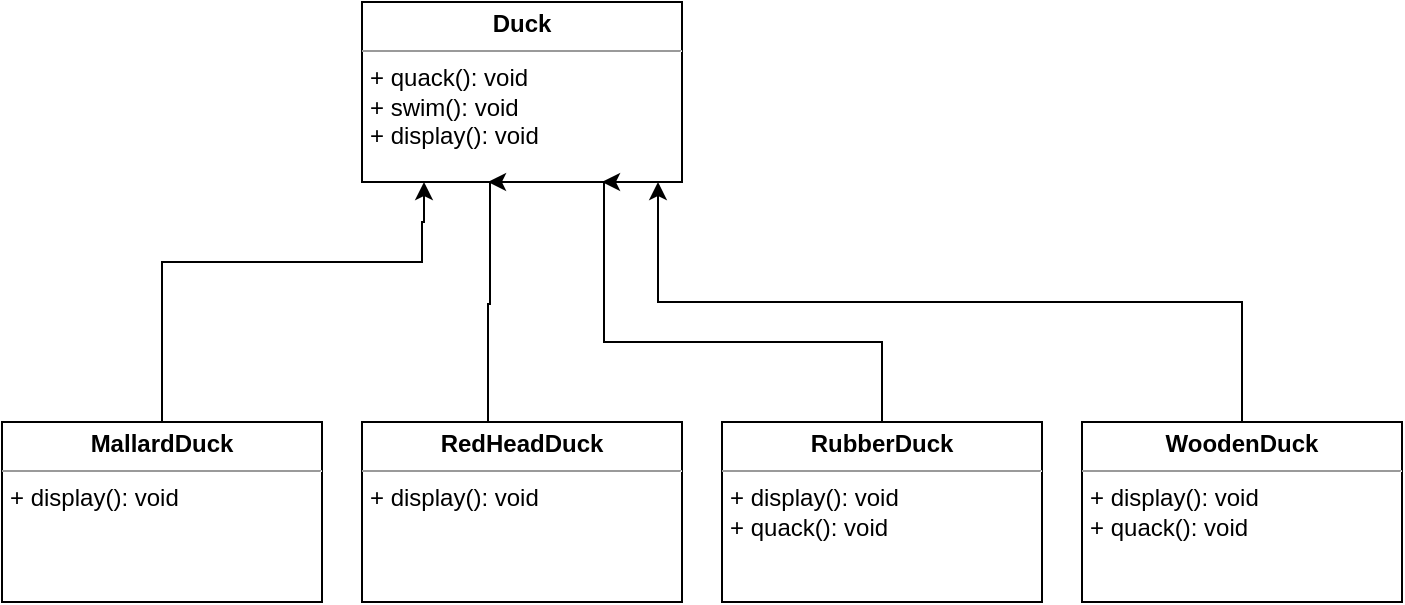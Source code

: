 <mxfile version="22.0.4" type="github">
  <diagram id="C5RBs43oDa-KdzZeNtuy" name="Page-1">
    <mxGraphModel dx="954" dy="610" grid="1" gridSize="10" guides="1" tooltips="1" connect="1" arrows="1" fold="1" page="1" pageScale="1" pageWidth="827" pageHeight="1169" math="0" shadow="0">
      <root>
        <mxCell id="WIyWlLk6GJQsqaUBKTNV-0" />
        <mxCell id="WIyWlLk6GJQsqaUBKTNV-1" parent="WIyWlLk6GJQsqaUBKTNV-0" />
        <mxCell id="fgLN24fOz3OFsLF2NS9Z-0" value="&lt;p style=&quot;margin:0px;margin-top:4px;text-align:center;&quot;&gt;&lt;b&gt;Duck&lt;/b&gt;&lt;/p&gt;&lt;hr size=&quot;1&quot;&gt;&lt;p style=&quot;margin:0px;margin-left:4px;&quot;&gt;&lt;/p&gt;&lt;p style=&quot;margin:0px;margin-left:4px;&quot;&gt;+ quack(): void&lt;/p&gt;&lt;p style=&quot;margin:0px;margin-left:4px;&quot;&gt;+ swim(): void&lt;/p&gt;&lt;p style=&quot;margin:0px;margin-left:4px;&quot;&gt;+ display(): void&lt;/p&gt;" style="verticalAlign=top;align=left;overflow=fill;fontSize=12;fontFamily=Helvetica;html=1;whiteSpace=wrap;" vertex="1" parent="WIyWlLk6GJQsqaUBKTNV-1">
          <mxGeometry x="210" y="70" width="160" height="90" as="geometry" />
        </mxCell>
        <mxCell id="fgLN24fOz3OFsLF2NS9Z-10" style="edgeStyle=orthogonalEdgeStyle;rounded=0;orthogonalLoop=1;jettySize=auto;html=1;" edge="1" parent="WIyWlLk6GJQsqaUBKTNV-1" source="fgLN24fOz3OFsLF2NS9Z-1">
          <mxGeometry relative="1" as="geometry">
            <mxPoint x="241" y="160" as="targetPoint" />
            <Array as="points">
              <mxPoint x="110" y="200" />
              <mxPoint x="240" y="200" />
              <mxPoint x="240" y="180" />
              <mxPoint x="241" y="180" />
            </Array>
          </mxGeometry>
        </mxCell>
        <mxCell id="fgLN24fOz3OFsLF2NS9Z-1" value="&lt;p style=&quot;margin:0px;margin-top:4px;text-align:center;&quot;&gt;&lt;b&gt;MallardDuck&lt;/b&gt;&lt;/p&gt;&lt;hr size=&quot;1&quot;&gt;&lt;p style=&quot;margin:0px;margin-left:4px;&quot;&gt;&lt;/p&gt;&lt;p style=&quot;margin:0px;margin-left:4px;&quot;&gt;&lt;span style=&quot;background-color: initial;&quot;&gt;+ display(): void&lt;/span&gt;&lt;br&gt;&lt;/p&gt;" style="verticalAlign=top;align=left;overflow=fill;fontSize=12;fontFamily=Helvetica;html=1;whiteSpace=wrap;" vertex="1" parent="WIyWlLk6GJQsqaUBKTNV-1">
          <mxGeometry x="30" y="280" width="160" height="90" as="geometry" />
        </mxCell>
        <mxCell id="fgLN24fOz3OFsLF2NS9Z-5" value="&lt;p style=&quot;margin:0px;margin-top:4px;text-align:center;&quot;&gt;&lt;b&gt;RedHeadDuck&lt;/b&gt;&lt;/p&gt;&lt;hr size=&quot;1&quot;&gt;&lt;p style=&quot;margin:0px;margin-left:4px;&quot;&gt;&lt;/p&gt;&lt;p style=&quot;margin:0px;margin-left:4px;&quot;&gt;&lt;span style=&quot;background-color: initial;&quot;&gt;+ display(): void&lt;/span&gt;&lt;br&gt;&lt;/p&gt;" style="verticalAlign=top;align=left;overflow=fill;fontSize=12;fontFamily=Helvetica;html=1;whiteSpace=wrap;" vertex="1" parent="WIyWlLk6GJQsqaUBKTNV-1">
          <mxGeometry x="210" y="280" width="160" height="90" as="geometry" />
        </mxCell>
        <mxCell id="fgLN24fOz3OFsLF2NS9Z-12" style="edgeStyle=orthogonalEdgeStyle;rounded=0;orthogonalLoop=1;jettySize=auto;html=1;entryX=0.75;entryY=1;entryDx=0;entryDy=0;" edge="1" parent="WIyWlLk6GJQsqaUBKTNV-1" source="fgLN24fOz3OFsLF2NS9Z-7" target="fgLN24fOz3OFsLF2NS9Z-0">
          <mxGeometry relative="1" as="geometry">
            <mxPoint x="330" y="170" as="targetPoint" />
            <Array as="points">
              <mxPoint x="470" y="240" />
              <mxPoint x="331" y="240" />
            </Array>
          </mxGeometry>
        </mxCell>
        <mxCell id="fgLN24fOz3OFsLF2NS9Z-7" value="&lt;p style=&quot;margin:0px;margin-top:4px;text-align:center;&quot;&gt;&lt;b&gt;RubberDuck&lt;/b&gt;&lt;/p&gt;&lt;hr size=&quot;1&quot;&gt;&lt;p style=&quot;margin:0px;margin-left:4px;&quot;&gt;&lt;/p&gt;&lt;p style=&quot;margin:0px;margin-left:4px;&quot;&gt;&lt;span style=&quot;background-color: initial;&quot;&gt;+ display(): void&lt;/span&gt;&lt;br&gt;&lt;/p&gt;&lt;p style=&quot;margin:0px;margin-left:4px;&quot;&gt;&lt;span style=&quot;background-color: initial;&quot;&gt;+ quack(): void&lt;/span&gt;&lt;/p&gt;" style="verticalAlign=top;align=left;overflow=fill;fontSize=12;fontFamily=Helvetica;html=1;whiteSpace=wrap;" vertex="1" parent="WIyWlLk6GJQsqaUBKTNV-1">
          <mxGeometry x="390" y="280" width="160" height="90" as="geometry" />
        </mxCell>
        <mxCell id="fgLN24fOz3OFsLF2NS9Z-8" value="&lt;p style=&quot;margin:0px;margin-top:4px;text-align:center;&quot;&gt;&lt;b&gt;WoodenDuck&lt;/b&gt;&lt;/p&gt;&lt;hr size=&quot;1&quot;&gt;&lt;p style=&quot;margin:0px;margin-left:4px;&quot;&gt;&lt;/p&gt;&lt;p style=&quot;margin:0px;margin-left:4px;&quot;&gt;&lt;span style=&quot;background-color: initial;&quot;&gt;+ display(): void&lt;/span&gt;&lt;br&gt;&lt;/p&gt;&lt;p style=&quot;margin:0px;margin-left:4px;&quot;&gt;&lt;span style=&quot;background-color: initial;&quot;&gt;+ quack(): void&lt;/span&gt;&lt;/p&gt;" style="verticalAlign=top;align=left;overflow=fill;fontSize=12;fontFamily=Helvetica;html=1;whiteSpace=wrap;" vertex="1" parent="WIyWlLk6GJQsqaUBKTNV-1">
          <mxGeometry x="570" y="280" width="160" height="90" as="geometry" />
        </mxCell>
        <mxCell id="fgLN24fOz3OFsLF2NS9Z-11" style="edgeStyle=orthogonalEdgeStyle;rounded=0;orthogonalLoop=1;jettySize=auto;html=1;" edge="1" parent="WIyWlLk6GJQsqaUBKTNV-1" source="fgLN24fOz3OFsLF2NS9Z-5">
          <mxGeometry relative="1" as="geometry">
            <mxPoint x="273" y="160" as="targetPoint" />
            <Array as="points">
              <mxPoint x="273" y="221" />
              <mxPoint x="274" y="221" />
            </Array>
          </mxGeometry>
        </mxCell>
        <mxCell id="fgLN24fOz3OFsLF2NS9Z-13" style="edgeStyle=orthogonalEdgeStyle;rounded=0;orthogonalLoop=1;jettySize=auto;html=1;entryX=0.925;entryY=1;entryDx=0;entryDy=0;entryPerimeter=0;" edge="1" parent="WIyWlLk6GJQsqaUBKTNV-1" source="fgLN24fOz3OFsLF2NS9Z-8" target="fgLN24fOz3OFsLF2NS9Z-0">
          <mxGeometry relative="1" as="geometry">
            <Array as="points">
              <mxPoint x="650" y="220" />
              <mxPoint x="358" y="220" />
            </Array>
          </mxGeometry>
        </mxCell>
      </root>
    </mxGraphModel>
  </diagram>
</mxfile>
